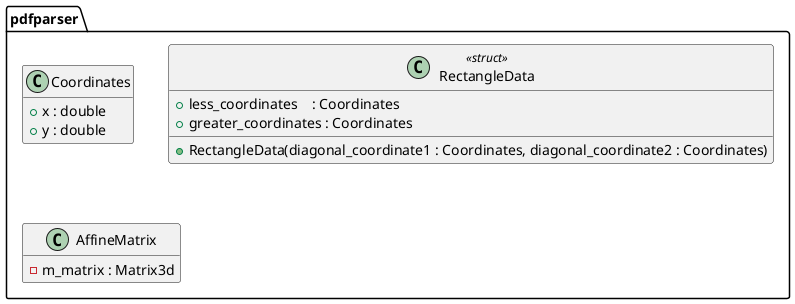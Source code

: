 @startuml space
hide empty members
namespace pdfparser {
class Coordinates {
	+x : double
	+y : double
}
class RectangleData<<struct>> {
	+less_coordinates    : Coordinates
	+greater_coordinates : Coordinates

	+RectangleData(diagonal_coordinate1 : Coordinates, diagonal_coordinate2 : Coordinates)
}
class AffineMatrix {
	-m_matrix : Matrix3d
}
}
@enduml
